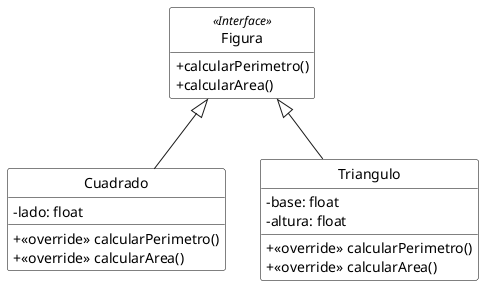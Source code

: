 @startuml
skinparam monochrome true
skinparam classBackgroundColor White
skinparam classBorderColor Black
skinparam shadowing false
skinparam classAttributeIconSize 0

Figura <|-- Cuadrado
Figura <|-- Triangulo

class Figura <<Interface>> {
 +calcularPerimetro()
 +calcularArea()
}

class Cuadrado {
 -lado: float
 + <<override>> calcularPerimetro()
 + <<override>> calcularArea()
}

class Triangulo {
 -base: float
 -altura: float
 + <<override>> calcularPerimetro()
 + <<override>> calcularArea()
}

hide circle
hide <<Interface>> fields
@enduml
